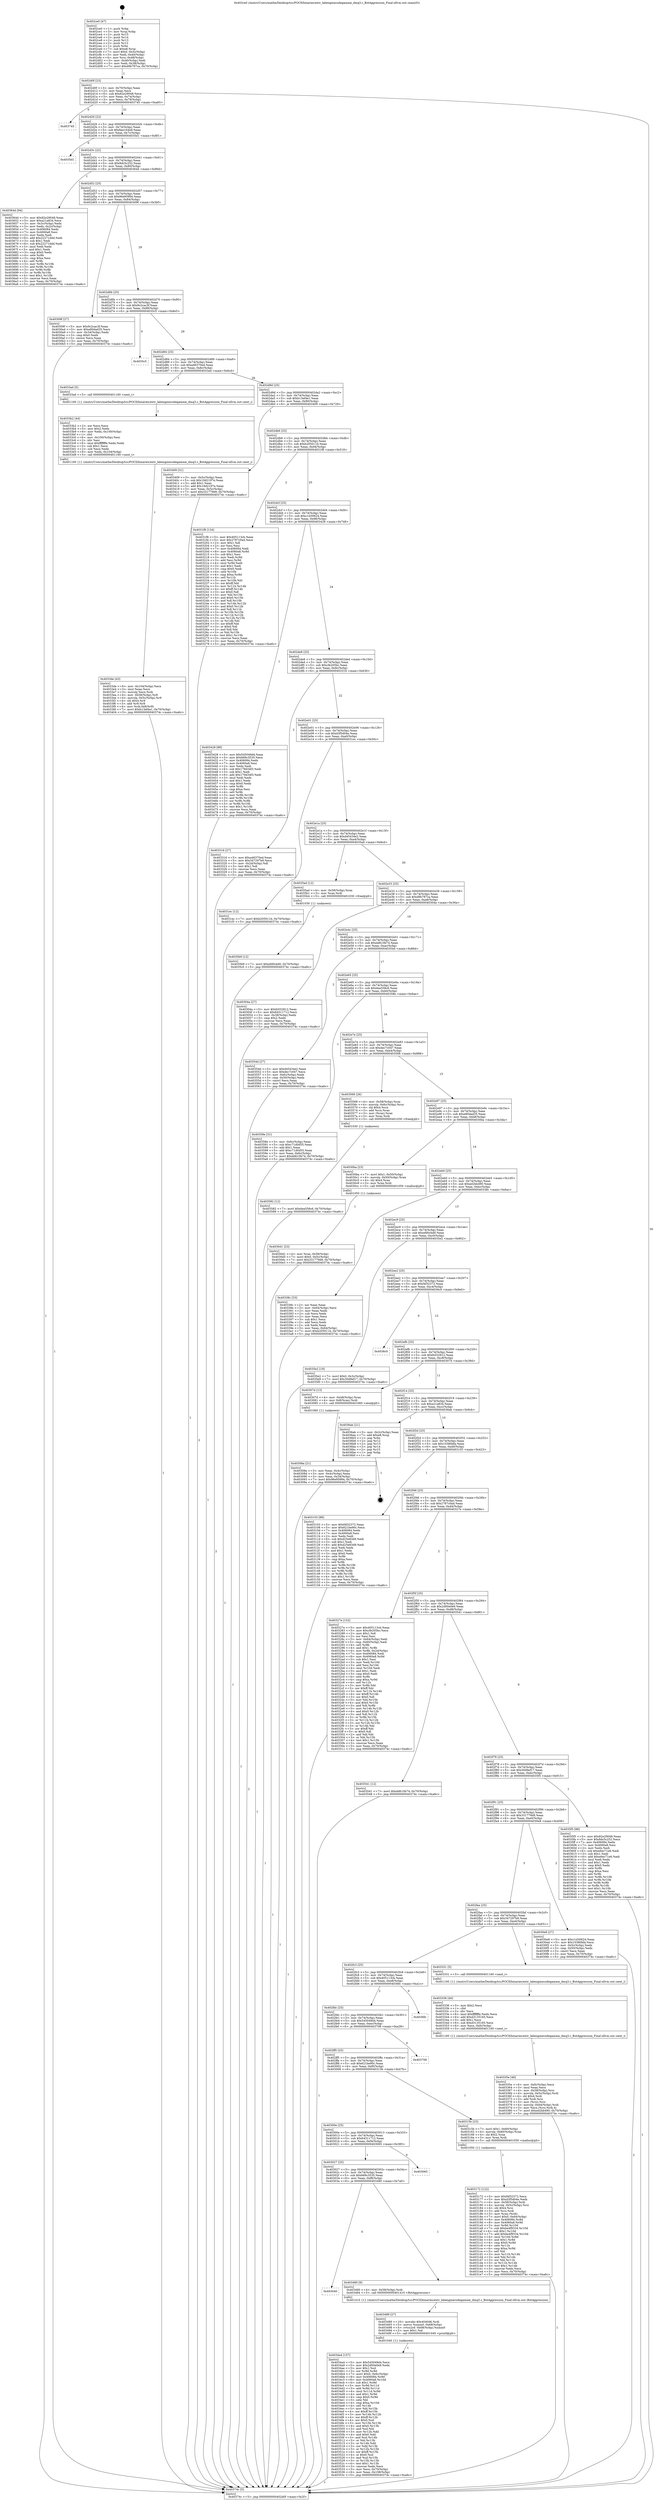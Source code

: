 digraph "0x402ce0" {
  label = "0x402ce0 (/mnt/c/Users/mathe/Desktop/tcc/POCII/binaries/extr_labenginecodegameai_dmq3.c_BotAggression_Final-ollvm.out::main(0))"
  labelloc = "t"
  node[shape=record]

  Entry [label="",width=0.3,height=0.3,shape=circle,fillcolor=black,style=filled]
  "0x402d0f" [label="{
     0x402d0f [23]\l
     | [instrs]\l
     &nbsp;&nbsp;0x402d0f \<+3\>: mov -0x70(%rbp),%eax\l
     &nbsp;&nbsp;0x402d12 \<+2\>: mov %eax,%ecx\l
     &nbsp;&nbsp;0x402d14 \<+6\>: sub $0x82e29048,%ecx\l
     &nbsp;&nbsp;0x402d1a \<+3\>: mov %eax,-0x74(%rbp)\l
     &nbsp;&nbsp;0x402d1d \<+3\>: mov %ecx,-0x78(%rbp)\l
     &nbsp;&nbsp;0x402d20 \<+6\>: je 0000000000403745 \<main+0xa65\>\l
  }"]
  "0x403745" [label="{
     0x403745\l
  }", style=dashed]
  "0x402d26" [label="{
     0x402d26 [22]\l
     | [instrs]\l
     &nbsp;&nbsp;0x402d26 \<+5\>: jmp 0000000000402d2b \<main+0x4b\>\l
     &nbsp;&nbsp;0x402d2b \<+3\>: mov -0x74(%rbp),%eax\l
     &nbsp;&nbsp;0x402d2e \<+5\>: sub $0x8ae164e9,%eax\l
     &nbsp;&nbsp;0x402d33 \<+3\>: mov %eax,-0x7c(%rbp)\l
     &nbsp;&nbsp;0x402d36 \<+6\>: je 00000000004035d1 \<main+0x8f1\>\l
  }"]
  Exit [label="",width=0.3,height=0.3,shape=circle,fillcolor=black,style=filled,peripheries=2]
  "0x4035d1" [label="{
     0x4035d1\l
  }", style=dashed]
  "0x402d3c" [label="{
     0x402d3c [22]\l
     | [instrs]\l
     &nbsp;&nbsp;0x402d3c \<+5\>: jmp 0000000000402d41 \<main+0x61\>\l
     &nbsp;&nbsp;0x402d41 \<+3\>: mov -0x74(%rbp),%eax\l
     &nbsp;&nbsp;0x402d44 \<+5\>: sub $0x8dc5c252,%eax\l
     &nbsp;&nbsp;0x402d49 \<+3\>: mov %eax,-0x80(%rbp)\l
     &nbsp;&nbsp;0x402d4c \<+6\>: je 000000000040364d \<main+0x96d\>\l
  }"]
  "0x4035b9" [label="{
     0x4035b9 [12]\l
     | [instrs]\l
     &nbsp;&nbsp;0x4035b9 \<+7\>: movl $0xefd0cbd0,-0x70(%rbp)\l
     &nbsp;&nbsp;0x4035c0 \<+5\>: jmp 000000000040374c \<main+0xa6c\>\l
  }"]
  "0x40364d" [label="{
     0x40364d [94]\l
     | [instrs]\l
     &nbsp;&nbsp;0x40364d \<+5\>: mov $0x82e29048,%eax\l
     &nbsp;&nbsp;0x403652 \<+5\>: mov $0xa21a834,%ecx\l
     &nbsp;&nbsp;0x403657 \<+3\>: mov -0x3c(%rbp),%edx\l
     &nbsp;&nbsp;0x40365a \<+3\>: mov %edx,-0x2c(%rbp)\l
     &nbsp;&nbsp;0x40365d \<+7\>: mov 0x406084,%edx\l
     &nbsp;&nbsp;0x403664 \<+7\>: mov 0x4060a8,%esi\l
     &nbsp;&nbsp;0x40366b \<+2\>: mov %edx,%edi\l
     &nbsp;&nbsp;0x40366d \<+6\>: add $0x22271ddd,%edi\l
     &nbsp;&nbsp;0x403673 \<+3\>: sub $0x1,%edi\l
     &nbsp;&nbsp;0x403676 \<+6\>: sub $0x22271ddd,%edi\l
     &nbsp;&nbsp;0x40367c \<+3\>: imul %edi,%edx\l
     &nbsp;&nbsp;0x40367f \<+3\>: and $0x1,%edx\l
     &nbsp;&nbsp;0x403682 \<+3\>: cmp $0x0,%edx\l
     &nbsp;&nbsp;0x403685 \<+4\>: sete %r8b\l
     &nbsp;&nbsp;0x403689 \<+3\>: cmp $0xa,%esi\l
     &nbsp;&nbsp;0x40368c \<+4\>: setl %r9b\l
     &nbsp;&nbsp;0x403690 \<+3\>: mov %r8b,%r10b\l
     &nbsp;&nbsp;0x403693 \<+3\>: and %r9b,%r10b\l
     &nbsp;&nbsp;0x403696 \<+3\>: xor %r9b,%r8b\l
     &nbsp;&nbsp;0x403699 \<+3\>: or %r8b,%r10b\l
     &nbsp;&nbsp;0x40369c \<+4\>: test $0x1,%r10b\l
     &nbsp;&nbsp;0x4036a0 \<+3\>: cmovne %ecx,%eax\l
     &nbsp;&nbsp;0x4036a3 \<+3\>: mov %eax,-0x70(%rbp)\l
     &nbsp;&nbsp;0x4036a6 \<+5\>: jmp 000000000040374c \<main+0xa6c\>\l
  }"]
  "0x402d52" [label="{
     0x402d52 [25]\l
     | [instrs]\l
     &nbsp;&nbsp;0x402d52 \<+5\>: jmp 0000000000402d57 \<main+0x77\>\l
     &nbsp;&nbsp;0x402d57 \<+3\>: mov -0x74(%rbp),%eax\l
     &nbsp;&nbsp;0x402d5a \<+5\>: sub $0x96e95994,%eax\l
     &nbsp;&nbsp;0x402d5f \<+6\>: mov %eax,-0x84(%rbp)\l
     &nbsp;&nbsp;0x402d65 \<+6\>: je 000000000040309f \<main+0x3bf\>\l
  }"]
  "0x403582" [label="{
     0x403582 [12]\l
     | [instrs]\l
     &nbsp;&nbsp;0x403582 \<+7\>: movl $0xdea558c6,-0x70(%rbp)\l
     &nbsp;&nbsp;0x403589 \<+5\>: jmp 000000000040374c \<main+0xa6c\>\l
  }"]
  "0x40309f" [label="{
     0x40309f [27]\l
     | [instrs]\l
     &nbsp;&nbsp;0x40309f \<+5\>: mov $0x9c2cac3f,%eax\l
     &nbsp;&nbsp;0x4030a4 \<+5\>: mov $0xe80dad35,%ecx\l
     &nbsp;&nbsp;0x4030a9 \<+3\>: mov -0x34(%rbp),%edx\l
     &nbsp;&nbsp;0x4030ac \<+3\>: cmp $0x0,%edx\l
     &nbsp;&nbsp;0x4030af \<+3\>: cmove %ecx,%eax\l
     &nbsp;&nbsp;0x4030b2 \<+3\>: mov %eax,-0x70(%rbp)\l
     &nbsp;&nbsp;0x4030b5 \<+5\>: jmp 000000000040374c \<main+0xa6c\>\l
  }"]
  "0x402d6b" [label="{
     0x402d6b [25]\l
     | [instrs]\l
     &nbsp;&nbsp;0x402d6b \<+5\>: jmp 0000000000402d70 \<main+0x90\>\l
     &nbsp;&nbsp;0x402d70 \<+3\>: mov -0x74(%rbp),%eax\l
     &nbsp;&nbsp;0x402d73 \<+5\>: sub $0x9c2cac3f,%eax\l
     &nbsp;&nbsp;0x402d78 \<+6\>: mov %eax,-0x88(%rbp)\l
     &nbsp;&nbsp;0x402d7e \<+6\>: je 00000000004035c5 \<main+0x8e5\>\l
  }"]
  "0x4034a4" [label="{
     0x4034a4 [157]\l
     | [instrs]\l
     &nbsp;&nbsp;0x4034a4 \<+5\>: mov $0x545049d4,%ecx\l
     &nbsp;&nbsp;0x4034a9 \<+5\>: mov $0x2d00e0e9,%edx\l
     &nbsp;&nbsp;0x4034ae \<+3\>: mov $0x1,%sil\l
     &nbsp;&nbsp;0x4034b1 \<+3\>: xor %r8d,%r8d\l
     &nbsp;&nbsp;0x4034b4 \<+7\>: movl $0x0,-0x6c(%rbp)\l
     &nbsp;&nbsp;0x4034bb \<+8\>: mov 0x406084,%r9d\l
     &nbsp;&nbsp;0x4034c3 \<+8\>: mov 0x4060a8,%r10d\l
     &nbsp;&nbsp;0x4034cb \<+4\>: sub $0x1,%r8d\l
     &nbsp;&nbsp;0x4034cf \<+3\>: mov %r9d,%r11d\l
     &nbsp;&nbsp;0x4034d2 \<+3\>: add %r8d,%r11d\l
     &nbsp;&nbsp;0x4034d5 \<+4\>: imul %r11d,%r9d\l
     &nbsp;&nbsp;0x4034d9 \<+4\>: and $0x1,%r9d\l
     &nbsp;&nbsp;0x4034dd \<+4\>: cmp $0x0,%r9d\l
     &nbsp;&nbsp;0x4034e1 \<+3\>: sete %bl\l
     &nbsp;&nbsp;0x4034e4 \<+4\>: cmp $0xa,%r10d\l
     &nbsp;&nbsp;0x4034e8 \<+4\>: setl %r14b\l
     &nbsp;&nbsp;0x4034ec \<+3\>: mov %bl,%r15b\l
     &nbsp;&nbsp;0x4034ef \<+4\>: xor $0xff,%r15b\l
     &nbsp;&nbsp;0x4034f3 \<+3\>: mov %r14b,%r12b\l
     &nbsp;&nbsp;0x4034f6 \<+4\>: xor $0xff,%r12b\l
     &nbsp;&nbsp;0x4034fa \<+4\>: xor $0x0,%sil\l
     &nbsp;&nbsp;0x4034fe \<+3\>: mov %r15b,%r13b\l
     &nbsp;&nbsp;0x403501 \<+4\>: and $0x0,%r13b\l
     &nbsp;&nbsp;0x403505 \<+3\>: and %sil,%bl\l
     &nbsp;&nbsp;0x403508 \<+3\>: mov %r12b,%dil\l
     &nbsp;&nbsp;0x40350b \<+4\>: and $0x0,%dil\l
     &nbsp;&nbsp;0x40350f \<+3\>: and %sil,%r14b\l
     &nbsp;&nbsp;0x403512 \<+3\>: or %bl,%r13b\l
     &nbsp;&nbsp;0x403515 \<+3\>: or %r14b,%dil\l
     &nbsp;&nbsp;0x403518 \<+3\>: xor %dil,%r13b\l
     &nbsp;&nbsp;0x40351b \<+3\>: or %r12b,%r15b\l
     &nbsp;&nbsp;0x40351e \<+4\>: xor $0xff,%r15b\l
     &nbsp;&nbsp;0x403522 \<+4\>: or $0x0,%sil\l
     &nbsp;&nbsp;0x403526 \<+3\>: and %sil,%r15b\l
     &nbsp;&nbsp;0x403529 \<+3\>: or %r15b,%r13b\l
     &nbsp;&nbsp;0x40352c \<+4\>: test $0x1,%r13b\l
     &nbsp;&nbsp;0x403530 \<+3\>: cmovne %edx,%ecx\l
     &nbsp;&nbsp;0x403533 \<+3\>: mov %ecx,-0x70(%rbp)\l
     &nbsp;&nbsp;0x403536 \<+6\>: mov %eax,-0x108(%rbp)\l
     &nbsp;&nbsp;0x40353c \<+5\>: jmp 000000000040374c \<main+0xa6c\>\l
  }"]
  "0x4035c5" [label="{
     0x4035c5\l
  }", style=dashed]
  "0x402d84" [label="{
     0x402d84 [25]\l
     | [instrs]\l
     &nbsp;&nbsp;0x402d84 \<+5\>: jmp 0000000000402d89 \<main+0xa9\>\l
     &nbsp;&nbsp;0x402d89 \<+3\>: mov -0x74(%rbp),%eax\l
     &nbsp;&nbsp;0x402d8c \<+5\>: sub $0xa46370ed,%eax\l
     &nbsp;&nbsp;0x402d91 \<+6\>: mov %eax,-0x8c(%rbp)\l
     &nbsp;&nbsp;0x402d97 \<+6\>: je 00000000004033ad \<main+0x6cd\>\l
  }"]
  "0x403489" [label="{
     0x403489 [27]\l
     | [instrs]\l
     &nbsp;&nbsp;0x403489 \<+10\>: movabs $0x4040d6,%rdi\l
     &nbsp;&nbsp;0x403493 \<+5\>: movss %xmm0,-0x68(%rbp)\l
     &nbsp;&nbsp;0x403498 \<+5\>: cvtss2sd -0x68(%rbp),%xmm0\l
     &nbsp;&nbsp;0x40349d \<+2\>: mov $0x1,%al\l
     &nbsp;&nbsp;0x40349f \<+5\>: call 0000000000401040 \<printf@plt\>\l
     | [calls]\l
     &nbsp;&nbsp;0x401040 \{1\} (unknown)\l
  }"]
  "0x4033ad" [label="{
     0x4033ad [5]\l
     | [instrs]\l
     &nbsp;&nbsp;0x4033ad \<+5\>: call 0000000000401160 \<next_i\>\l
     | [calls]\l
     &nbsp;&nbsp;0x401160 \{1\} (/mnt/c/Users/mathe/Desktop/tcc/POCII/binaries/extr_labenginecodegameai_dmq3.c_BotAggression_Final-ollvm.out::next_i)\l
  }"]
  "0x402d9d" [label="{
     0x402d9d [25]\l
     | [instrs]\l
     &nbsp;&nbsp;0x402d9d \<+5\>: jmp 0000000000402da2 \<main+0xc2\>\l
     &nbsp;&nbsp;0x402da2 \<+3\>: mov -0x74(%rbp),%eax\l
     &nbsp;&nbsp;0x402da5 \<+5\>: sub $0xb13ef4e1,%eax\l
     &nbsp;&nbsp;0x402daa \<+6\>: mov %eax,-0x90(%rbp)\l
     &nbsp;&nbsp;0x402db0 \<+6\>: je 0000000000403409 \<main+0x729\>\l
  }"]
  "0x403040" [label="{
     0x403040\l
  }", style=dashed]
  "0x403409" [label="{
     0x403409 [31]\l
     | [instrs]\l
     &nbsp;&nbsp;0x403409 \<+3\>: mov -0x5c(%rbp),%eax\l
     &nbsp;&nbsp;0x40340c \<+5\>: sub $0x19d2197e,%eax\l
     &nbsp;&nbsp;0x403411 \<+3\>: add $0x1,%eax\l
     &nbsp;&nbsp;0x403414 \<+5\>: add $0x19d2197e,%eax\l
     &nbsp;&nbsp;0x403419 \<+3\>: mov %eax,-0x5c(%rbp)\l
     &nbsp;&nbsp;0x40341c \<+7\>: movl $0x331779d9,-0x70(%rbp)\l
     &nbsp;&nbsp;0x403423 \<+5\>: jmp 000000000040374c \<main+0xa6c\>\l
  }"]
  "0x402db6" [label="{
     0x402db6 [25]\l
     | [instrs]\l
     &nbsp;&nbsp;0x402db6 \<+5\>: jmp 0000000000402dbb \<main+0xdb\>\l
     &nbsp;&nbsp;0x402dbb \<+3\>: mov -0x74(%rbp),%eax\l
     &nbsp;&nbsp;0x402dbe \<+5\>: sub $0xb205011b,%eax\l
     &nbsp;&nbsp;0x402dc3 \<+6\>: mov %eax,-0x94(%rbp)\l
     &nbsp;&nbsp;0x402dc9 \<+6\>: je 00000000004031f8 \<main+0x518\>\l
  }"]
  "0x403480" [label="{
     0x403480 [9]\l
     | [instrs]\l
     &nbsp;&nbsp;0x403480 \<+4\>: mov -0x58(%rbp),%rdi\l
     &nbsp;&nbsp;0x403484 \<+5\>: call 0000000000401410 \<BotAggression\>\l
     | [calls]\l
     &nbsp;&nbsp;0x401410 \{1\} (/mnt/c/Users/mathe/Desktop/tcc/POCII/binaries/extr_labenginecodegameai_dmq3.c_BotAggression_Final-ollvm.out::BotAggression)\l
  }"]
  "0x4031f8" [label="{
     0x4031f8 [134]\l
     | [instrs]\l
     &nbsp;&nbsp;0x4031f8 \<+5\>: mov $0x405113cb,%eax\l
     &nbsp;&nbsp;0x4031fd \<+5\>: mov $0x2787c0a4,%ecx\l
     &nbsp;&nbsp;0x403202 \<+2\>: mov $0x1,%dl\l
     &nbsp;&nbsp;0x403204 \<+2\>: xor %esi,%esi\l
     &nbsp;&nbsp;0x403206 \<+7\>: mov 0x406084,%edi\l
     &nbsp;&nbsp;0x40320d \<+8\>: mov 0x4060a8,%r8d\l
     &nbsp;&nbsp;0x403215 \<+3\>: sub $0x1,%esi\l
     &nbsp;&nbsp;0x403218 \<+3\>: mov %edi,%r9d\l
     &nbsp;&nbsp;0x40321b \<+3\>: add %esi,%r9d\l
     &nbsp;&nbsp;0x40321e \<+4\>: imul %r9d,%edi\l
     &nbsp;&nbsp;0x403222 \<+3\>: and $0x1,%edi\l
     &nbsp;&nbsp;0x403225 \<+3\>: cmp $0x0,%edi\l
     &nbsp;&nbsp;0x403228 \<+4\>: sete %r10b\l
     &nbsp;&nbsp;0x40322c \<+4\>: cmp $0xa,%r8d\l
     &nbsp;&nbsp;0x403230 \<+4\>: setl %r11b\l
     &nbsp;&nbsp;0x403234 \<+3\>: mov %r10b,%bl\l
     &nbsp;&nbsp;0x403237 \<+3\>: xor $0xff,%bl\l
     &nbsp;&nbsp;0x40323a \<+3\>: mov %r11b,%r14b\l
     &nbsp;&nbsp;0x40323d \<+4\>: xor $0xff,%r14b\l
     &nbsp;&nbsp;0x403241 \<+3\>: xor $0x0,%dl\l
     &nbsp;&nbsp;0x403244 \<+3\>: mov %bl,%r15b\l
     &nbsp;&nbsp;0x403247 \<+4\>: and $0x0,%r15b\l
     &nbsp;&nbsp;0x40324b \<+3\>: and %dl,%r10b\l
     &nbsp;&nbsp;0x40324e \<+3\>: mov %r14b,%r12b\l
     &nbsp;&nbsp;0x403251 \<+4\>: and $0x0,%r12b\l
     &nbsp;&nbsp;0x403255 \<+3\>: and %dl,%r11b\l
     &nbsp;&nbsp;0x403258 \<+3\>: or %r10b,%r15b\l
     &nbsp;&nbsp;0x40325b \<+3\>: or %r11b,%r12b\l
     &nbsp;&nbsp;0x40325e \<+3\>: xor %r12b,%r15b\l
     &nbsp;&nbsp;0x403261 \<+3\>: or %r14b,%bl\l
     &nbsp;&nbsp;0x403264 \<+3\>: xor $0xff,%bl\l
     &nbsp;&nbsp;0x403267 \<+3\>: or $0x0,%dl\l
     &nbsp;&nbsp;0x40326a \<+2\>: and %dl,%bl\l
     &nbsp;&nbsp;0x40326c \<+3\>: or %bl,%r15b\l
     &nbsp;&nbsp;0x40326f \<+4\>: test $0x1,%r15b\l
     &nbsp;&nbsp;0x403273 \<+3\>: cmovne %ecx,%eax\l
     &nbsp;&nbsp;0x403276 \<+3\>: mov %eax,-0x70(%rbp)\l
     &nbsp;&nbsp;0x403279 \<+5\>: jmp 000000000040374c \<main+0xa6c\>\l
  }"]
  "0x402dcf" [label="{
     0x402dcf [25]\l
     | [instrs]\l
     &nbsp;&nbsp;0x402dcf \<+5\>: jmp 0000000000402dd4 \<main+0xf4\>\l
     &nbsp;&nbsp;0x402dd4 \<+3\>: mov -0x74(%rbp),%eax\l
     &nbsp;&nbsp;0x402dd7 \<+5\>: sub $0xc1d30624,%eax\l
     &nbsp;&nbsp;0x402ddc \<+6\>: mov %eax,-0x98(%rbp)\l
     &nbsp;&nbsp;0x402de2 \<+6\>: je 0000000000403428 \<main+0x748\>\l
  }"]
  "0x403027" [label="{
     0x403027 [25]\l
     | [instrs]\l
     &nbsp;&nbsp;0x403027 \<+5\>: jmp 000000000040302c \<main+0x34c\>\l
     &nbsp;&nbsp;0x40302c \<+3\>: mov -0x74(%rbp),%eax\l
     &nbsp;&nbsp;0x40302f \<+5\>: sub $0x669c3535,%eax\l
     &nbsp;&nbsp;0x403034 \<+6\>: mov %eax,-0xf8(%rbp)\l
     &nbsp;&nbsp;0x40303a \<+6\>: je 0000000000403480 \<main+0x7a0\>\l
  }"]
  "0x403428" [label="{
     0x403428 [88]\l
     | [instrs]\l
     &nbsp;&nbsp;0x403428 \<+5\>: mov $0x545049d4,%eax\l
     &nbsp;&nbsp;0x40342d \<+5\>: mov $0x669c3535,%ecx\l
     &nbsp;&nbsp;0x403432 \<+7\>: mov 0x406084,%edx\l
     &nbsp;&nbsp;0x403439 \<+7\>: mov 0x4060a8,%esi\l
     &nbsp;&nbsp;0x403440 \<+2\>: mov %edx,%edi\l
     &nbsp;&nbsp;0x403442 \<+6\>: sub $0x179d34f3,%edi\l
     &nbsp;&nbsp;0x403448 \<+3\>: sub $0x1,%edi\l
     &nbsp;&nbsp;0x40344b \<+6\>: add $0x179d34f3,%edi\l
     &nbsp;&nbsp;0x403451 \<+3\>: imul %edi,%edx\l
     &nbsp;&nbsp;0x403454 \<+3\>: and $0x1,%edx\l
     &nbsp;&nbsp;0x403457 \<+3\>: cmp $0x0,%edx\l
     &nbsp;&nbsp;0x40345a \<+4\>: sete %r8b\l
     &nbsp;&nbsp;0x40345e \<+3\>: cmp $0xa,%esi\l
     &nbsp;&nbsp;0x403461 \<+4\>: setl %r9b\l
     &nbsp;&nbsp;0x403465 \<+3\>: mov %r8b,%r10b\l
     &nbsp;&nbsp;0x403468 \<+3\>: and %r9b,%r10b\l
     &nbsp;&nbsp;0x40346b \<+3\>: xor %r9b,%r8b\l
     &nbsp;&nbsp;0x40346e \<+3\>: or %r8b,%r10b\l
     &nbsp;&nbsp;0x403471 \<+4\>: test $0x1,%r10b\l
     &nbsp;&nbsp;0x403475 \<+3\>: cmovne %ecx,%eax\l
     &nbsp;&nbsp;0x403478 \<+3\>: mov %eax,-0x70(%rbp)\l
     &nbsp;&nbsp;0x40347b \<+5\>: jmp 000000000040374c \<main+0xa6c\>\l
  }"]
  "0x402de8" [label="{
     0x402de8 [25]\l
     | [instrs]\l
     &nbsp;&nbsp;0x402de8 \<+5\>: jmp 0000000000402ded \<main+0x10d\>\l
     &nbsp;&nbsp;0x402ded \<+3\>: mov -0x74(%rbp),%eax\l
     &nbsp;&nbsp;0x402df0 \<+5\>: sub $0xcfe205bc,%eax\l
     &nbsp;&nbsp;0x402df5 \<+6\>: mov %eax,-0x9c(%rbp)\l
     &nbsp;&nbsp;0x402dfb \<+6\>: je 0000000000403316 \<main+0x636\>\l
  }"]
  "0x403065" [label="{
     0x403065\l
  }", style=dashed]
  "0x403316" [label="{
     0x403316 [27]\l
     | [instrs]\l
     &nbsp;&nbsp;0x403316 \<+5\>: mov $0xa46370ed,%eax\l
     &nbsp;&nbsp;0x40331b \<+5\>: mov $0x347297b9,%ecx\l
     &nbsp;&nbsp;0x403320 \<+3\>: mov -0x2d(%rbp),%dl\l
     &nbsp;&nbsp;0x403323 \<+3\>: test $0x1,%dl\l
     &nbsp;&nbsp;0x403326 \<+3\>: cmovne %ecx,%eax\l
     &nbsp;&nbsp;0x403329 \<+3\>: mov %eax,-0x70(%rbp)\l
     &nbsp;&nbsp;0x40332c \<+5\>: jmp 000000000040374c \<main+0xa6c\>\l
  }"]
  "0x402e01" [label="{
     0x402e01 [25]\l
     | [instrs]\l
     &nbsp;&nbsp;0x402e01 \<+5\>: jmp 0000000000402e06 \<main+0x126\>\l
     &nbsp;&nbsp;0x402e06 \<+3\>: mov -0x74(%rbp),%eax\l
     &nbsp;&nbsp;0x402e09 \<+5\>: sub $0xd3f5d04e,%eax\l
     &nbsp;&nbsp;0x402e0e \<+6\>: mov %eax,-0xa0(%rbp)\l
     &nbsp;&nbsp;0x402e14 \<+6\>: je 00000000004031ec \<main+0x50c\>\l
  }"]
  "0x4033de" [label="{
     0x4033de [43]\l
     | [instrs]\l
     &nbsp;&nbsp;0x4033de \<+6\>: mov -0x104(%rbp),%ecx\l
     &nbsp;&nbsp;0x4033e4 \<+3\>: imul %eax,%ecx\l
     &nbsp;&nbsp;0x4033e7 \<+3\>: movslq %ecx,%rdi\l
     &nbsp;&nbsp;0x4033ea \<+4\>: mov -0x58(%rbp),%r8\l
     &nbsp;&nbsp;0x4033ee \<+4\>: movslq -0x5c(%rbp),%r9\l
     &nbsp;&nbsp;0x4033f2 \<+4\>: shl $0x4,%r9\l
     &nbsp;&nbsp;0x4033f6 \<+3\>: add %r9,%r8\l
     &nbsp;&nbsp;0x4033f9 \<+4\>: mov %rdi,0x8(%r8)\l
     &nbsp;&nbsp;0x4033fd \<+7\>: movl $0xb13ef4e1,-0x70(%rbp)\l
     &nbsp;&nbsp;0x403404 \<+5\>: jmp 000000000040374c \<main+0xa6c\>\l
  }"]
  "0x4031ec" [label="{
     0x4031ec [12]\l
     | [instrs]\l
     &nbsp;&nbsp;0x4031ec \<+7\>: movl $0xb205011b,-0x70(%rbp)\l
     &nbsp;&nbsp;0x4031f3 \<+5\>: jmp 000000000040374c \<main+0xa6c\>\l
  }"]
  "0x402e1a" [label="{
     0x402e1a [25]\l
     | [instrs]\l
     &nbsp;&nbsp;0x402e1a \<+5\>: jmp 0000000000402e1f \<main+0x13f\>\l
     &nbsp;&nbsp;0x402e1f \<+3\>: mov -0x74(%rbp),%eax\l
     &nbsp;&nbsp;0x402e22 \<+5\>: sub $0xd45434e2,%eax\l
     &nbsp;&nbsp;0x402e27 \<+6\>: mov %eax,-0xa4(%rbp)\l
     &nbsp;&nbsp;0x402e2d \<+6\>: je 00000000004035ad \<main+0x8cd\>\l
  }"]
  "0x4033b2" [label="{
     0x4033b2 [44]\l
     | [instrs]\l
     &nbsp;&nbsp;0x4033b2 \<+2\>: xor %ecx,%ecx\l
     &nbsp;&nbsp;0x4033b4 \<+5\>: mov $0x2,%edx\l
     &nbsp;&nbsp;0x4033b9 \<+6\>: mov %edx,-0x100(%rbp)\l
     &nbsp;&nbsp;0x4033bf \<+1\>: cltd\l
     &nbsp;&nbsp;0x4033c0 \<+6\>: mov -0x100(%rbp),%esi\l
     &nbsp;&nbsp;0x4033c6 \<+2\>: idiv %esi\l
     &nbsp;&nbsp;0x4033c8 \<+6\>: imul $0xfffffffe,%edx,%edx\l
     &nbsp;&nbsp;0x4033ce \<+3\>: sub $0x1,%ecx\l
     &nbsp;&nbsp;0x4033d1 \<+2\>: sub %ecx,%edx\l
     &nbsp;&nbsp;0x4033d3 \<+6\>: mov %edx,-0x104(%rbp)\l
     &nbsp;&nbsp;0x4033d9 \<+5\>: call 0000000000401160 \<next_i\>\l
     | [calls]\l
     &nbsp;&nbsp;0x401160 \{1\} (/mnt/c/Users/mathe/Desktop/tcc/POCII/binaries/extr_labenginecodegameai_dmq3.c_BotAggression_Final-ollvm.out::next_i)\l
  }"]
  "0x4035ad" [label="{
     0x4035ad [12]\l
     | [instrs]\l
     &nbsp;&nbsp;0x4035ad \<+4\>: mov -0x58(%rbp),%rax\l
     &nbsp;&nbsp;0x4035b1 \<+3\>: mov %rax,%rdi\l
     &nbsp;&nbsp;0x4035b4 \<+5\>: call 0000000000401030 \<free@plt\>\l
     | [calls]\l
     &nbsp;&nbsp;0x401030 \{1\} (unknown)\l
  }"]
  "0x402e33" [label="{
     0x402e33 [25]\l
     | [instrs]\l
     &nbsp;&nbsp;0x402e33 \<+5\>: jmp 0000000000402e38 \<main+0x158\>\l
     &nbsp;&nbsp;0x402e38 \<+3\>: mov -0x74(%rbp),%eax\l
     &nbsp;&nbsp;0x402e3b \<+5\>: sub $0xd9b787ca,%eax\l
     &nbsp;&nbsp;0x402e40 \<+6\>: mov %eax,-0xa8(%rbp)\l
     &nbsp;&nbsp;0x402e46 \<+6\>: je 000000000040304a \<main+0x36a\>\l
  }"]
  "0x40335e" [label="{
     0x40335e [46]\l
     | [instrs]\l
     &nbsp;&nbsp;0x40335e \<+6\>: mov -0xfc(%rbp),%ecx\l
     &nbsp;&nbsp;0x403364 \<+3\>: imul %eax,%ecx\l
     &nbsp;&nbsp;0x403367 \<+4\>: mov -0x58(%rbp),%rsi\l
     &nbsp;&nbsp;0x40336b \<+4\>: movslq -0x5c(%rbp),%rdi\l
     &nbsp;&nbsp;0x40336f \<+4\>: shl $0x4,%rdi\l
     &nbsp;&nbsp;0x403373 \<+3\>: add %rdi,%rsi\l
     &nbsp;&nbsp;0x403376 \<+3\>: mov (%rsi),%rsi\l
     &nbsp;&nbsp;0x403379 \<+4\>: movslq -0x64(%rbp),%rdi\l
     &nbsp;&nbsp;0x40337d \<+3\>: mov %ecx,(%rsi,%rdi,4)\l
     &nbsp;&nbsp;0x403380 \<+7\>: movl $0xed2bb490,-0x70(%rbp)\l
     &nbsp;&nbsp;0x403387 \<+5\>: jmp 000000000040374c \<main+0xa6c\>\l
  }"]
  "0x40304a" [label="{
     0x40304a [27]\l
     | [instrs]\l
     &nbsp;&nbsp;0x40304a \<+5\>: mov $0xfc032812,%eax\l
     &nbsp;&nbsp;0x40304f \<+5\>: mov $0x64311712,%ecx\l
     &nbsp;&nbsp;0x403054 \<+3\>: mov -0x38(%rbp),%edx\l
     &nbsp;&nbsp;0x403057 \<+3\>: cmp $0x2,%edx\l
     &nbsp;&nbsp;0x40305a \<+3\>: cmovne %ecx,%eax\l
     &nbsp;&nbsp;0x40305d \<+3\>: mov %eax,-0x70(%rbp)\l
     &nbsp;&nbsp;0x403060 \<+5\>: jmp 000000000040374c \<main+0xa6c\>\l
  }"]
  "0x402e4c" [label="{
     0x402e4c [25]\l
     | [instrs]\l
     &nbsp;&nbsp;0x402e4c \<+5\>: jmp 0000000000402e51 \<main+0x171\>\l
     &nbsp;&nbsp;0x402e51 \<+3\>: mov -0x74(%rbp),%eax\l
     &nbsp;&nbsp;0x402e54 \<+5\>: sub $0xdd610b74,%eax\l
     &nbsp;&nbsp;0x402e59 \<+6\>: mov %eax,-0xac(%rbp)\l
     &nbsp;&nbsp;0x402e5f \<+6\>: je 000000000040354d \<main+0x86d\>\l
  }"]
  "0x40374c" [label="{
     0x40374c [5]\l
     | [instrs]\l
     &nbsp;&nbsp;0x40374c \<+5\>: jmp 0000000000402d0f \<main+0x2f\>\l
  }"]
  "0x402ce0" [label="{
     0x402ce0 [47]\l
     | [instrs]\l
     &nbsp;&nbsp;0x402ce0 \<+1\>: push %rbp\l
     &nbsp;&nbsp;0x402ce1 \<+3\>: mov %rsp,%rbp\l
     &nbsp;&nbsp;0x402ce4 \<+2\>: push %r15\l
     &nbsp;&nbsp;0x402ce6 \<+2\>: push %r14\l
     &nbsp;&nbsp;0x402ce8 \<+2\>: push %r13\l
     &nbsp;&nbsp;0x402cea \<+2\>: push %r12\l
     &nbsp;&nbsp;0x402cec \<+1\>: push %rbx\l
     &nbsp;&nbsp;0x402ced \<+7\>: sub $0xe8,%rsp\l
     &nbsp;&nbsp;0x402cf4 \<+7\>: movl $0x0,-0x3c(%rbp)\l
     &nbsp;&nbsp;0x402cfb \<+3\>: mov %edi,-0x40(%rbp)\l
     &nbsp;&nbsp;0x402cfe \<+4\>: mov %rsi,-0x48(%rbp)\l
     &nbsp;&nbsp;0x402d02 \<+3\>: mov -0x40(%rbp),%edi\l
     &nbsp;&nbsp;0x402d05 \<+3\>: mov %edi,-0x38(%rbp)\l
     &nbsp;&nbsp;0x402d08 \<+7\>: movl $0xd9b787ca,-0x70(%rbp)\l
  }"]
  "0x403336" [label="{
     0x403336 [40]\l
     | [instrs]\l
     &nbsp;&nbsp;0x403336 \<+5\>: mov $0x2,%ecx\l
     &nbsp;&nbsp;0x40333b \<+1\>: cltd\l
     &nbsp;&nbsp;0x40333c \<+2\>: idiv %ecx\l
     &nbsp;&nbsp;0x40333e \<+6\>: imul $0xfffffffe,%edx,%ecx\l
     &nbsp;&nbsp;0x403344 \<+6\>: add $0xd3135165,%ecx\l
     &nbsp;&nbsp;0x40334a \<+3\>: add $0x1,%ecx\l
     &nbsp;&nbsp;0x40334d \<+6\>: sub $0xd3135165,%ecx\l
     &nbsp;&nbsp;0x403353 \<+6\>: mov %ecx,-0xfc(%rbp)\l
     &nbsp;&nbsp;0x403359 \<+5\>: call 0000000000401160 \<next_i\>\l
     | [calls]\l
     &nbsp;&nbsp;0x401160 \{1\} (/mnt/c/Users/mathe/Desktop/tcc/POCII/binaries/extr_labenginecodegameai_dmq3.c_BotAggression_Final-ollvm.out::next_i)\l
  }"]
  "0x40354d" [label="{
     0x40354d [27]\l
     | [instrs]\l
     &nbsp;&nbsp;0x40354d \<+5\>: mov $0xd45434e2,%eax\l
     &nbsp;&nbsp;0x403552 \<+5\>: mov $0xdec7c047,%ecx\l
     &nbsp;&nbsp;0x403557 \<+3\>: mov -0x6c(%rbp),%edx\l
     &nbsp;&nbsp;0x40355a \<+3\>: cmp -0x50(%rbp),%edx\l
     &nbsp;&nbsp;0x40355d \<+3\>: cmovl %ecx,%eax\l
     &nbsp;&nbsp;0x403560 \<+3\>: mov %eax,-0x70(%rbp)\l
     &nbsp;&nbsp;0x403563 \<+5\>: jmp 000000000040374c \<main+0xa6c\>\l
  }"]
  "0x402e65" [label="{
     0x402e65 [25]\l
     | [instrs]\l
     &nbsp;&nbsp;0x402e65 \<+5\>: jmp 0000000000402e6a \<main+0x18a\>\l
     &nbsp;&nbsp;0x402e6a \<+3\>: mov -0x74(%rbp),%eax\l
     &nbsp;&nbsp;0x402e6d \<+5\>: sub $0xdea558c6,%eax\l
     &nbsp;&nbsp;0x402e72 \<+6\>: mov %eax,-0xb0(%rbp)\l
     &nbsp;&nbsp;0x402e78 \<+6\>: je 000000000040358e \<main+0x8ae\>\l
  }"]
  "0x403172" [label="{
     0x403172 [122]\l
     | [instrs]\l
     &nbsp;&nbsp;0x403172 \<+5\>: mov $0xf4f32372,%ecx\l
     &nbsp;&nbsp;0x403177 \<+5\>: mov $0xd3f5d04e,%edx\l
     &nbsp;&nbsp;0x40317c \<+4\>: mov -0x58(%rbp),%rdi\l
     &nbsp;&nbsp;0x403180 \<+4\>: movslq -0x5c(%rbp),%rsi\l
     &nbsp;&nbsp;0x403184 \<+4\>: shl $0x4,%rsi\l
     &nbsp;&nbsp;0x403188 \<+3\>: add %rsi,%rdi\l
     &nbsp;&nbsp;0x40318b \<+3\>: mov %rax,(%rdi)\l
     &nbsp;&nbsp;0x40318e \<+7\>: movl $0x0,-0x64(%rbp)\l
     &nbsp;&nbsp;0x403195 \<+8\>: mov 0x406084,%r8d\l
     &nbsp;&nbsp;0x40319d \<+8\>: mov 0x4060a8,%r9d\l
     &nbsp;&nbsp;0x4031a5 \<+3\>: mov %r8d,%r10d\l
     &nbsp;&nbsp;0x4031a8 \<+7\>: sub $0xbe4f9334,%r10d\l
     &nbsp;&nbsp;0x4031af \<+4\>: sub $0x1,%r10d\l
     &nbsp;&nbsp;0x4031b3 \<+7\>: add $0xbe4f9334,%r10d\l
     &nbsp;&nbsp;0x4031ba \<+4\>: imul %r10d,%r8d\l
     &nbsp;&nbsp;0x4031be \<+4\>: and $0x1,%r8d\l
     &nbsp;&nbsp;0x4031c2 \<+4\>: cmp $0x0,%r8d\l
     &nbsp;&nbsp;0x4031c6 \<+4\>: sete %r11b\l
     &nbsp;&nbsp;0x4031ca \<+4\>: cmp $0xa,%r9d\l
     &nbsp;&nbsp;0x4031ce \<+3\>: setl %bl\l
     &nbsp;&nbsp;0x4031d1 \<+3\>: mov %r11b,%r14b\l
     &nbsp;&nbsp;0x4031d4 \<+3\>: and %bl,%r14b\l
     &nbsp;&nbsp;0x4031d7 \<+3\>: xor %bl,%r11b\l
     &nbsp;&nbsp;0x4031da \<+3\>: or %r11b,%r14b\l
     &nbsp;&nbsp;0x4031dd \<+4\>: test $0x1,%r14b\l
     &nbsp;&nbsp;0x4031e1 \<+3\>: cmovne %edx,%ecx\l
     &nbsp;&nbsp;0x4031e4 \<+3\>: mov %ecx,-0x70(%rbp)\l
     &nbsp;&nbsp;0x4031e7 \<+5\>: jmp 000000000040374c \<main+0xa6c\>\l
  }"]
  "0x40358e" [label="{
     0x40358e [31]\l
     | [instrs]\l
     &nbsp;&nbsp;0x40358e \<+3\>: mov -0x6c(%rbp),%eax\l
     &nbsp;&nbsp;0x403591 \<+5\>: sub $0xc71d0d55,%eax\l
     &nbsp;&nbsp;0x403596 \<+3\>: add $0x1,%eax\l
     &nbsp;&nbsp;0x403599 \<+5\>: add $0xc71d0d55,%eax\l
     &nbsp;&nbsp;0x40359e \<+3\>: mov %eax,-0x6c(%rbp)\l
     &nbsp;&nbsp;0x4035a1 \<+7\>: movl $0xdd610b74,-0x70(%rbp)\l
     &nbsp;&nbsp;0x4035a8 \<+5\>: jmp 000000000040374c \<main+0xa6c\>\l
  }"]
  "0x402e7e" [label="{
     0x402e7e [25]\l
     | [instrs]\l
     &nbsp;&nbsp;0x402e7e \<+5\>: jmp 0000000000402e83 \<main+0x1a3\>\l
     &nbsp;&nbsp;0x402e83 \<+3\>: mov -0x74(%rbp),%eax\l
     &nbsp;&nbsp;0x402e86 \<+5\>: sub $0xdec7c047,%eax\l
     &nbsp;&nbsp;0x402e8b \<+6\>: mov %eax,-0xb4(%rbp)\l
     &nbsp;&nbsp;0x402e91 \<+6\>: je 0000000000403568 \<main+0x888\>\l
  }"]
  "0x40300e" [label="{
     0x40300e [25]\l
     | [instrs]\l
     &nbsp;&nbsp;0x40300e \<+5\>: jmp 0000000000403013 \<main+0x333\>\l
     &nbsp;&nbsp;0x403013 \<+3\>: mov -0x74(%rbp),%eax\l
     &nbsp;&nbsp;0x403016 \<+5\>: sub $0x64311712,%eax\l
     &nbsp;&nbsp;0x40301b \<+6\>: mov %eax,-0xf4(%rbp)\l
     &nbsp;&nbsp;0x403021 \<+6\>: je 0000000000403065 \<main+0x385\>\l
  }"]
  "0x403568" [label="{
     0x403568 [26]\l
     | [instrs]\l
     &nbsp;&nbsp;0x403568 \<+4\>: mov -0x58(%rbp),%rax\l
     &nbsp;&nbsp;0x40356c \<+4\>: movslq -0x6c(%rbp),%rcx\l
     &nbsp;&nbsp;0x403570 \<+4\>: shl $0x4,%rcx\l
     &nbsp;&nbsp;0x403574 \<+3\>: add %rcx,%rax\l
     &nbsp;&nbsp;0x403577 \<+3\>: mov (%rax),%rax\l
     &nbsp;&nbsp;0x40357a \<+3\>: mov %rax,%rdi\l
     &nbsp;&nbsp;0x40357d \<+5\>: call 0000000000401030 \<free@plt\>\l
     | [calls]\l
     &nbsp;&nbsp;0x401030 \{1\} (unknown)\l
  }"]
  "0x402e97" [label="{
     0x402e97 [25]\l
     | [instrs]\l
     &nbsp;&nbsp;0x402e97 \<+5\>: jmp 0000000000402e9c \<main+0x1bc\>\l
     &nbsp;&nbsp;0x402e9c \<+3\>: mov -0x74(%rbp),%eax\l
     &nbsp;&nbsp;0x402e9f \<+5\>: sub $0xe80dad35,%eax\l
     &nbsp;&nbsp;0x402ea4 \<+6\>: mov %eax,-0xb8(%rbp)\l
     &nbsp;&nbsp;0x402eaa \<+6\>: je 00000000004030ba \<main+0x3da\>\l
  }"]
  "0x40315b" [label="{
     0x40315b [23]\l
     | [instrs]\l
     &nbsp;&nbsp;0x40315b \<+7\>: movl $0x1,-0x60(%rbp)\l
     &nbsp;&nbsp;0x403162 \<+4\>: movslq -0x60(%rbp),%rax\l
     &nbsp;&nbsp;0x403166 \<+4\>: shl $0x2,%rax\l
     &nbsp;&nbsp;0x40316a \<+3\>: mov %rax,%rdi\l
     &nbsp;&nbsp;0x40316d \<+5\>: call 0000000000401050 \<malloc@plt\>\l
     | [calls]\l
     &nbsp;&nbsp;0x401050 \{1\} (unknown)\l
  }"]
  "0x4030ba" [label="{
     0x4030ba [23]\l
     | [instrs]\l
     &nbsp;&nbsp;0x4030ba \<+7\>: movl $0x1,-0x50(%rbp)\l
     &nbsp;&nbsp;0x4030c1 \<+4\>: movslq -0x50(%rbp),%rax\l
     &nbsp;&nbsp;0x4030c5 \<+4\>: shl $0x4,%rax\l
     &nbsp;&nbsp;0x4030c9 \<+3\>: mov %rax,%rdi\l
     &nbsp;&nbsp;0x4030cc \<+5\>: call 0000000000401050 \<malloc@plt\>\l
     | [calls]\l
     &nbsp;&nbsp;0x401050 \{1\} (unknown)\l
  }"]
  "0x402eb0" [label="{
     0x402eb0 [25]\l
     | [instrs]\l
     &nbsp;&nbsp;0x402eb0 \<+5\>: jmp 0000000000402eb5 \<main+0x1d5\>\l
     &nbsp;&nbsp;0x402eb5 \<+3\>: mov -0x74(%rbp),%eax\l
     &nbsp;&nbsp;0x402eb8 \<+5\>: sub $0xed2bb490,%eax\l
     &nbsp;&nbsp;0x402ebd \<+6\>: mov %eax,-0xbc(%rbp)\l
     &nbsp;&nbsp;0x402ec3 \<+6\>: je 000000000040338c \<main+0x6ac\>\l
  }"]
  "0x402ff5" [label="{
     0x402ff5 [25]\l
     | [instrs]\l
     &nbsp;&nbsp;0x402ff5 \<+5\>: jmp 0000000000402ffa \<main+0x31a\>\l
     &nbsp;&nbsp;0x402ffa \<+3\>: mov -0x74(%rbp),%eax\l
     &nbsp;&nbsp;0x402ffd \<+5\>: sub $0x621be90c,%eax\l
     &nbsp;&nbsp;0x403002 \<+6\>: mov %eax,-0xf0(%rbp)\l
     &nbsp;&nbsp;0x403008 \<+6\>: je 000000000040315b \<main+0x47b\>\l
  }"]
  "0x40338c" [label="{
     0x40338c [33]\l
     | [instrs]\l
     &nbsp;&nbsp;0x40338c \<+2\>: xor %eax,%eax\l
     &nbsp;&nbsp;0x40338e \<+3\>: mov -0x64(%rbp),%ecx\l
     &nbsp;&nbsp;0x403391 \<+2\>: mov %eax,%edx\l
     &nbsp;&nbsp;0x403393 \<+2\>: sub %ecx,%edx\l
     &nbsp;&nbsp;0x403395 \<+2\>: mov %eax,%ecx\l
     &nbsp;&nbsp;0x403397 \<+3\>: sub $0x1,%ecx\l
     &nbsp;&nbsp;0x40339a \<+2\>: add %ecx,%edx\l
     &nbsp;&nbsp;0x40339c \<+2\>: sub %edx,%eax\l
     &nbsp;&nbsp;0x40339e \<+3\>: mov %eax,-0x64(%rbp)\l
     &nbsp;&nbsp;0x4033a1 \<+7\>: movl $0xb205011b,-0x70(%rbp)\l
     &nbsp;&nbsp;0x4033a8 \<+5\>: jmp 000000000040374c \<main+0xa6c\>\l
  }"]
  "0x402ec9" [label="{
     0x402ec9 [25]\l
     | [instrs]\l
     &nbsp;&nbsp;0x402ec9 \<+5\>: jmp 0000000000402ece \<main+0x1ee\>\l
     &nbsp;&nbsp;0x402ece \<+3\>: mov -0x74(%rbp),%eax\l
     &nbsp;&nbsp;0x402ed1 \<+5\>: sub $0xefd0cbd0,%eax\l
     &nbsp;&nbsp;0x402ed6 \<+6\>: mov %eax,-0xc0(%rbp)\l
     &nbsp;&nbsp;0x402edc \<+6\>: je 00000000004035e2 \<main+0x902\>\l
  }"]
  "0x403708" [label="{
     0x403708\l
  }", style=dashed]
  "0x4035e2" [label="{
     0x4035e2 [19]\l
     | [instrs]\l
     &nbsp;&nbsp;0x4035e2 \<+7\>: movl $0x0,-0x3c(%rbp)\l
     &nbsp;&nbsp;0x4035e9 \<+7\>: movl $0x30d9ef17,-0x70(%rbp)\l
     &nbsp;&nbsp;0x4035f0 \<+5\>: jmp 000000000040374c \<main+0xa6c\>\l
  }"]
  "0x402ee2" [label="{
     0x402ee2 [25]\l
     | [instrs]\l
     &nbsp;&nbsp;0x402ee2 \<+5\>: jmp 0000000000402ee7 \<main+0x207\>\l
     &nbsp;&nbsp;0x402ee7 \<+3\>: mov -0x74(%rbp),%eax\l
     &nbsp;&nbsp;0x402eea \<+5\>: sub $0xf4f32372,%eax\l
     &nbsp;&nbsp;0x402eef \<+6\>: mov %eax,-0xc4(%rbp)\l
     &nbsp;&nbsp;0x402ef5 \<+6\>: je 00000000004036c0 \<main+0x9e0\>\l
  }"]
  "0x402fdc" [label="{
     0x402fdc [25]\l
     | [instrs]\l
     &nbsp;&nbsp;0x402fdc \<+5\>: jmp 0000000000402fe1 \<main+0x301\>\l
     &nbsp;&nbsp;0x402fe1 \<+3\>: mov -0x74(%rbp),%eax\l
     &nbsp;&nbsp;0x402fe4 \<+5\>: sub $0x545049d4,%eax\l
     &nbsp;&nbsp;0x402fe9 \<+6\>: mov %eax,-0xec(%rbp)\l
     &nbsp;&nbsp;0x402fef \<+6\>: je 0000000000403708 \<main+0xa28\>\l
  }"]
  "0x4036c0" [label="{
     0x4036c0\l
  }", style=dashed]
  "0x402efb" [label="{
     0x402efb [25]\l
     | [instrs]\l
     &nbsp;&nbsp;0x402efb \<+5\>: jmp 0000000000402f00 \<main+0x220\>\l
     &nbsp;&nbsp;0x402f00 \<+3\>: mov -0x74(%rbp),%eax\l
     &nbsp;&nbsp;0x402f03 \<+5\>: sub $0xfc032812,%eax\l
     &nbsp;&nbsp;0x402f08 \<+6\>: mov %eax,-0xc8(%rbp)\l
     &nbsp;&nbsp;0x402f0e \<+6\>: je 000000000040307d \<main+0x39d\>\l
  }"]
  "0x4036fc" [label="{
     0x4036fc\l
  }", style=dashed]
  "0x40307d" [label="{
     0x40307d [13]\l
     | [instrs]\l
     &nbsp;&nbsp;0x40307d \<+4\>: mov -0x48(%rbp),%rax\l
     &nbsp;&nbsp;0x403081 \<+4\>: mov 0x8(%rax),%rdi\l
     &nbsp;&nbsp;0x403085 \<+5\>: call 0000000000401060 \<atoi@plt\>\l
     | [calls]\l
     &nbsp;&nbsp;0x401060 \{1\} (unknown)\l
  }"]
  "0x402f14" [label="{
     0x402f14 [25]\l
     | [instrs]\l
     &nbsp;&nbsp;0x402f14 \<+5\>: jmp 0000000000402f19 \<main+0x239\>\l
     &nbsp;&nbsp;0x402f19 \<+3\>: mov -0x74(%rbp),%eax\l
     &nbsp;&nbsp;0x402f1c \<+5\>: sub $0xa21a834,%eax\l
     &nbsp;&nbsp;0x402f21 \<+6\>: mov %eax,-0xcc(%rbp)\l
     &nbsp;&nbsp;0x402f27 \<+6\>: je 00000000004036ab \<main+0x9cb\>\l
  }"]
  "0x40308a" [label="{
     0x40308a [21]\l
     | [instrs]\l
     &nbsp;&nbsp;0x40308a \<+3\>: mov %eax,-0x4c(%rbp)\l
     &nbsp;&nbsp;0x40308d \<+3\>: mov -0x4c(%rbp),%eax\l
     &nbsp;&nbsp;0x403090 \<+3\>: mov %eax,-0x34(%rbp)\l
     &nbsp;&nbsp;0x403093 \<+7\>: movl $0x96e95994,-0x70(%rbp)\l
     &nbsp;&nbsp;0x40309a \<+5\>: jmp 000000000040374c \<main+0xa6c\>\l
  }"]
  "0x4030d1" [label="{
     0x4030d1 [23]\l
     | [instrs]\l
     &nbsp;&nbsp;0x4030d1 \<+4\>: mov %rax,-0x58(%rbp)\l
     &nbsp;&nbsp;0x4030d5 \<+7\>: movl $0x0,-0x5c(%rbp)\l
     &nbsp;&nbsp;0x4030dc \<+7\>: movl $0x331779d9,-0x70(%rbp)\l
     &nbsp;&nbsp;0x4030e3 \<+5\>: jmp 000000000040374c \<main+0xa6c\>\l
  }"]
  "0x402fc3" [label="{
     0x402fc3 [25]\l
     | [instrs]\l
     &nbsp;&nbsp;0x402fc3 \<+5\>: jmp 0000000000402fc8 \<main+0x2e8\>\l
     &nbsp;&nbsp;0x402fc8 \<+3\>: mov -0x74(%rbp),%eax\l
     &nbsp;&nbsp;0x402fcb \<+5\>: sub $0x405113cb,%eax\l
     &nbsp;&nbsp;0x402fd0 \<+6\>: mov %eax,-0xe8(%rbp)\l
     &nbsp;&nbsp;0x402fd6 \<+6\>: je 00000000004036fc \<main+0xa1c\>\l
  }"]
  "0x4036ab" [label="{
     0x4036ab [21]\l
     | [instrs]\l
     &nbsp;&nbsp;0x4036ab \<+3\>: mov -0x2c(%rbp),%eax\l
     &nbsp;&nbsp;0x4036ae \<+7\>: add $0xe8,%rsp\l
     &nbsp;&nbsp;0x4036b5 \<+1\>: pop %rbx\l
     &nbsp;&nbsp;0x4036b6 \<+2\>: pop %r12\l
     &nbsp;&nbsp;0x4036b8 \<+2\>: pop %r13\l
     &nbsp;&nbsp;0x4036ba \<+2\>: pop %r14\l
     &nbsp;&nbsp;0x4036bc \<+2\>: pop %r15\l
     &nbsp;&nbsp;0x4036be \<+1\>: pop %rbp\l
     &nbsp;&nbsp;0x4036bf \<+1\>: ret\l
  }"]
  "0x402f2d" [label="{
     0x402f2d [25]\l
     | [instrs]\l
     &nbsp;&nbsp;0x402f2d \<+5\>: jmp 0000000000402f32 \<main+0x252\>\l
     &nbsp;&nbsp;0x402f32 \<+3\>: mov -0x74(%rbp),%eax\l
     &nbsp;&nbsp;0x402f35 \<+5\>: sub $0x10380bfa,%eax\l
     &nbsp;&nbsp;0x402f3a \<+6\>: mov %eax,-0xd0(%rbp)\l
     &nbsp;&nbsp;0x402f40 \<+6\>: je 0000000000403103 \<main+0x423\>\l
  }"]
  "0x403331" [label="{
     0x403331 [5]\l
     | [instrs]\l
     &nbsp;&nbsp;0x403331 \<+5\>: call 0000000000401160 \<next_i\>\l
     | [calls]\l
     &nbsp;&nbsp;0x401160 \{1\} (/mnt/c/Users/mathe/Desktop/tcc/POCII/binaries/extr_labenginecodegameai_dmq3.c_BotAggression_Final-ollvm.out::next_i)\l
  }"]
  "0x403103" [label="{
     0x403103 [88]\l
     | [instrs]\l
     &nbsp;&nbsp;0x403103 \<+5\>: mov $0xf4f32372,%eax\l
     &nbsp;&nbsp;0x403108 \<+5\>: mov $0x621be90c,%ecx\l
     &nbsp;&nbsp;0x40310d \<+7\>: mov 0x406084,%edx\l
     &nbsp;&nbsp;0x403114 \<+7\>: mov 0x4060a8,%esi\l
     &nbsp;&nbsp;0x40311b \<+2\>: mov %edx,%edi\l
     &nbsp;&nbsp;0x40311d \<+6\>: sub $0xd25e83d9,%edi\l
     &nbsp;&nbsp;0x403123 \<+3\>: sub $0x1,%edi\l
     &nbsp;&nbsp;0x403126 \<+6\>: add $0xd25e83d9,%edi\l
     &nbsp;&nbsp;0x40312c \<+3\>: imul %edi,%edx\l
     &nbsp;&nbsp;0x40312f \<+3\>: and $0x1,%edx\l
     &nbsp;&nbsp;0x403132 \<+3\>: cmp $0x0,%edx\l
     &nbsp;&nbsp;0x403135 \<+4\>: sete %r8b\l
     &nbsp;&nbsp;0x403139 \<+3\>: cmp $0xa,%esi\l
     &nbsp;&nbsp;0x40313c \<+4\>: setl %r9b\l
     &nbsp;&nbsp;0x403140 \<+3\>: mov %r8b,%r10b\l
     &nbsp;&nbsp;0x403143 \<+3\>: and %r9b,%r10b\l
     &nbsp;&nbsp;0x403146 \<+3\>: xor %r9b,%r8b\l
     &nbsp;&nbsp;0x403149 \<+3\>: or %r8b,%r10b\l
     &nbsp;&nbsp;0x40314c \<+4\>: test $0x1,%r10b\l
     &nbsp;&nbsp;0x403150 \<+3\>: cmovne %ecx,%eax\l
     &nbsp;&nbsp;0x403153 \<+3\>: mov %eax,-0x70(%rbp)\l
     &nbsp;&nbsp;0x403156 \<+5\>: jmp 000000000040374c \<main+0xa6c\>\l
  }"]
  "0x402f46" [label="{
     0x402f46 [25]\l
     | [instrs]\l
     &nbsp;&nbsp;0x402f46 \<+5\>: jmp 0000000000402f4b \<main+0x26b\>\l
     &nbsp;&nbsp;0x402f4b \<+3\>: mov -0x74(%rbp),%eax\l
     &nbsp;&nbsp;0x402f4e \<+5\>: sub $0x2787c0a4,%eax\l
     &nbsp;&nbsp;0x402f53 \<+6\>: mov %eax,-0xd4(%rbp)\l
     &nbsp;&nbsp;0x402f59 \<+6\>: je 000000000040327e \<main+0x59e\>\l
  }"]
  "0x402faa" [label="{
     0x402faa [25]\l
     | [instrs]\l
     &nbsp;&nbsp;0x402faa \<+5\>: jmp 0000000000402faf \<main+0x2cf\>\l
     &nbsp;&nbsp;0x402faf \<+3\>: mov -0x74(%rbp),%eax\l
     &nbsp;&nbsp;0x402fb2 \<+5\>: sub $0x347297b9,%eax\l
     &nbsp;&nbsp;0x402fb7 \<+6\>: mov %eax,-0xe4(%rbp)\l
     &nbsp;&nbsp;0x402fbd \<+6\>: je 0000000000403331 \<main+0x651\>\l
  }"]
  "0x40327e" [label="{
     0x40327e [152]\l
     | [instrs]\l
     &nbsp;&nbsp;0x40327e \<+5\>: mov $0x405113cb,%eax\l
     &nbsp;&nbsp;0x403283 \<+5\>: mov $0xcfe205bc,%ecx\l
     &nbsp;&nbsp;0x403288 \<+2\>: mov $0x1,%dl\l
     &nbsp;&nbsp;0x40328a \<+2\>: xor %esi,%esi\l
     &nbsp;&nbsp;0x40328c \<+3\>: mov -0x64(%rbp),%edi\l
     &nbsp;&nbsp;0x40328f \<+3\>: cmp -0x60(%rbp),%edi\l
     &nbsp;&nbsp;0x403292 \<+4\>: setl %r8b\l
     &nbsp;&nbsp;0x403296 \<+4\>: and $0x1,%r8b\l
     &nbsp;&nbsp;0x40329a \<+4\>: mov %r8b,-0x2d(%rbp)\l
     &nbsp;&nbsp;0x40329e \<+7\>: mov 0x406084,%edi\l
     &nbsp;&nbsp;0x4032a5 \<+8\>: mov 0x4060a8,%r9d\l
     &nbsp;&nbsp;0x4032ad \<+3\>: sub $0x1,%esi\l
     &nbsp;&nbsp;0x4032b0 \<+3\>: mov %edi,%r10d\l
     &nbsp;&nbsp;0x4032b3 \<+3\>: add %esi,%r10d\l
     &nbsp;&nbsp;0x4032b6 \<+4\>: imul %r10d,%edi\l
     &nbsp;&nbsp;0x4032ba \<+3\>: and $0x1,%edi\l
     &nbsp;&nbsp;0x4032bd \<+3\>: cmp $0x0,%edi\l
     &nbsp;&nbsp;0x4032c0 \<+4\>: sete %r8b\l
     &nbsp;&nbsp;0x4032c4 \<+4\>: cmp $0xa,%r9d\l
     &nbsp;&nbsp;0x4032c8 \<+4\>: setl %r11b\l
     &nbsp;&nbsp;0x4032cc \<+3\>: mov %r8b,%bl\l
     &nbsp;&nbsp;0x4032cf \<+3\>: xor $0xff,%bl\l
     &nbsp;&nbsp;0x4032d2 \<+3\>: mov %r11b,%r14b\l
     &nbsp;&nbsp;0x4032d5 \<+4\>: xor $0xff,%r14b\l
     &nbsp;&nbsp;0x4032d9 \<+3\>: xor $0x0,%dl\l
     &nbsp;&nbsp;0x4032dc \<+3\>: mov %bl,%r15b\l
     &nbsp;&nbsp;0x4032df \<+4\>: and $0x0,%r15b\l
     &nbsp;&nbsp;0x4032e3 \<+3\>: and %dl,%r8b\l
     &nbsp;&nbsp;0x4032e6 \<+3\>: mov %r14b,%r12b\l
     &nbsp;&nbsp;0x4032e9 \<+4\>: and $0x0,%r12b\l
     &nbsp;&nbsp;0x4032ed \<+3\>: and %dl,%r11b\l
     &nbsp;&nbsp;0x4032f0 \<+3\>: or %r8b,%r15b\l
     &nbsp;&nbsp;0x4032f3 \<+3\>: or %r11b,%r12b\l
     &nbsp;&nbsp;0x4032f6 \<+3\>: xor %r12b,%r15b\l
     &nbsp;&nbsp;0x4032f9 \<+3\>: or %r14b,%bl\l
     &nbsp;&nbsp;0x4032fc \<+3\>: xor $0xff,%bl\l
     &nbsp;&nbsp;0x4032ff \<+3\>: or $0x0,%dl\l
     &nbsp;&nbsp;0x403302 \<+2\>: and %dl,%bl\l
     &nbsp;&nbsp;0x403304 \<+3\>: or %bl,%r15b\l
     &nbsp;&nbsp;0x403307 \<+4\>: test $0x1,%r15b\l
     &nbsp;&nbsp;0x40330b \<+3\>: cmovne %ecx,%eax\l
     &nbsp;&nbsp;0x40330e \<+3\>: mov %eax,-0x70(%rbp)\l
     &nbsp;&nbsp;0x403311 \<+5\>: jmp 000000000040374c \<main+0xa6c\>\l
  }"]
  "0x402f5f" [label="{
     0x402f5f [25]\l
     | [instrs]\l
     &nbsp;&nbsp;0x402f5f \<+5\>: jmp 0000000000402f64 \<main+0x284\>\l
     &nbsp;&nbsp;0x402f64 \<+3\>: mov -0x74(%rbp),%eax\l
     &nbsp;&nbsp;0x402f67 \<+5\>: sub $0x2d00e0e9,%eax\l
     &nbsp;&nbsp;0x402f6c \<+6\>: mov %eax,-0xd8(%rbp)\l
     &nbsp;&nbsp;0x402f72 \<+6\>: je 0000000000403541 \<main+0x861\>\l
  }"]
  "0x4030e8" [label="{
     0x4030e8 [27]\l
     | [instrs]\l
     &nbsp;&nbsp;0x4030e8 \<+5\>: mov $0xc1d30624,%eax\l
     &nbsp;&nbsp;0x4030ed \<+5\>: mov $0x10380bfa,%ecx\l
     &nbsp;&nbsp;0x4030f2 \<+3\>: mov -0x5c(%rbp),%edx\l
     &nbsp;&nbsp;0x4030f5 \<+3\>: cmp -0x50(%rbp),%edx\l
     &nbsp;&nbsp;0x4030f8 \<+3\>: cmovl %ecx,%eax\l
     &nbsp;&nbsp;0x4030fb \<+3\>: mov %eax,-0x70(%rbp)\l
     &nbsp;&nbsp;0x4030fe \<+5\>: jmp 000000000040374c \<main+0xa6c\>\l
  }"]
  "0x403541" [label="{
     0x403541 [12]\l
     | [instrs]\l
     &nbsp;&nbsp;0x403541 \<+7\>: movl $0xdd610b74,-0x70(%rbp)\l
     &nbsp;&nbsp;0x403548 \<+5\>: jmp 000000000040374c \<main+0xa6c\>\l
  }"]
  "0x402f78" [label="{
     0x402f78 [25]\l
     | [instrs]\l
     &nbsp;&nbsp;0x402f78 \<+5\>: jmp 0000000000402f7d \<main+0x29d\>\l
     &nbsp;&nbsp;0x402f7d \<+3\>: mov -0x74(%rbp),%eax\l
     &nbsp;&nbsp;0x402f80 \<+5\>: sub $0x30d9ef17,%eax\l
     &nbsp;&nbsp;0x402f85 \<+6\>: mov %eax,-0xdc(%rbp)\l
     &nbsp;&nbsp;0x402f8b \<+6\>: je 00000000004035f5 \<main+0x915\>\l
  }"]
  "0x402f91" [label="{
     0x402f91 [25]\l
     | [instrs]\l
     &nbsp;&nbsp;0x402f91 \<+5\>: jmp 0000000000402f96 \<main+0x2b6\>\l
     &nbsp;&nbsp;0x402f96 \<+3\>: mov -0x74(%rbp),%eax\l
     &nbsp;&nbsp;0x402f99 \<+5\>: sub $0x331779d9,%eax\l
     &nbsp;&nbsp;0x402f9e \<+6\>: mov %eax,-0xe0(%rbp)\l
     &nbsp;&nbsp;0x402fa4 \<+6\>: je 00000000004030e8 \<main+0x408\>\l
  }"]
  "0x4035f5" [label="{
     0x4035f5 [88]\l
     | [instrs]\l
     &nbsp;&nbsp;0x4035f5 \<+5\>: mov $0x82e29048,%eax\l
     &nbsp;&nbsp;0x4035fa \<+5\>: mov $0x8dc5c252,%ecx\l
     &nbsp;&nbsp;0x4035ff \<+7\>: mov 0x406084,%edx\l
     &nbsp;&nbsp;0x403606 \<+7\>: mov 0x4060a8,%esi\l
     &nbsp;&nbsp;0x40360d \<+2\>: mov %edx,%edi\l
     &nbsp;&nbsp;0x40360f \<+6\>: sub $0xe6ec71e6,%edi\l
     &nbsp;&nbsp;0x403615 \<+3\>: sub $0x1,%edi\l
     &nbsp;&nbsp;0x403618 \<+6\>: add $0xe6ec71e6,%edi\l
     &nbsp;&nbsp;0x40361e \<+3\>: imul %edi,%edx\l
     &nbsp;&nbsp;0x403621 \<+3\>: and $0x1,%edx\l
     &nbsp;&nbsp;0x403624 \<+3\>: cmp $0x0,%edx\l
     &nbsp;&nbsp;0x403627 \<+4\>: sete %r8b\l
     &nbsp;&nbsp;0x40362b \<+3\>: cmp $0xa,%esi\l
     &nbsp;&nbsp;0x40362e \<+4\>: setl %r9b\l
     &nbsp;&nbsp;0x403632 \<+3\>: mov %r8b,%r10b\l
     &nbsp;&nbsp;0x403635 \<+3\>: and %r9b,%r10b\l
     &nbsp;&nbsp;0x403638 \<+3\>: xor %r9b,%r8b\l
     &nbsp;&nbsp;0x40363b \<+3\>: or %r8b,%r10b\l
     &nbsp;&nbsp;0x40363e \<+4\>: test $0x1,%r10b\l
     &nbsp;&nbsp;0x403642 \<+3\>: cmovne %ecx,%eax\l
     &nbsp;&nbsp;0x403645 \<+3\>: mov %eax,-0x70(%rbp)\l
     &nbsp;&nbsp;0x403648 \<+5\>: jmp 000000000040374c \<main+0xa6c\>\l
  }"]
  Entry -> "0x402ce0" [label=" 1"]
  "0x402d0f" -> "0x403745" [label=" 0"]
  "0x402d0f" -> "0x402d26" [label=" 31"]
  "0x4036ab" -> Exit [label=" 1"]
  "0x402d26" -> "0x4035d1" [label=" 0"]
  "0x402d26" -> "0x402d3c" [label=" 31"]
  "0x40364d" -> "0x40374c" [label=" 1"]
  "0x402d3c" -> "0x40364d" [label=" 1"]
  "0x402d3c" -> "0x402d52" [label=" 30"]
  "0x4035f5" -> "0x40374c" [label=" 1"]
  "0x402d52" -> "0x40309f" [label=" 1"]
  "0x402d52" -> "0x402d6b" [label=" 29"]
  "0x4035e2" -> "0x40374c" [label=" 1"]
  "0x402d6b" -> "0x4035c5" [label=" 0"]
  "0x402d6b" -> "0x402d84" [label=" 29"]
  "0x4035b9" -> "0x40374c" [label=" 1"]
  "0x402d84" -> "0x4033ad" [label=" 1"]
  "0x402d84" -> "0x402d9d" [label=" 28"]
  "0x4035ad" -> "0x4035b9" [label=" 1"]
  "0x402d9d" -> "0x403409" [label=" 1"]
  "0x402d9d" -> "0x402db6" [label=" 27"]
  "0x40358e" -> "0x40374c" [label=" 1"]
  "0x402db6" -> "0x4031f8" [label=" 2"]
  "0x402db6" -> "0x402dcf" [label=" 25"]
  "0x403582" -> "0x40374c" [label=" 1"]
  "0x402dcf" -> "0x403428" [label=" 1"]
  "0x402dcf" -> "0x402de8" [label=" 24"]
  "0x40354d" -> "0x40374c" [label=" 2"]
  "0x402de8" -> "0x403316" [label=" 2"]
  "0x402de8" -> "0x402e01" [label=" 22"]
  "0x403541" -> "0x40374c" [label=" 1"]
  "0x402e01" -> "0x4031ec" [label=" 1"]
  "0x402e01" -> "0x402e1a" [label=" 21"]
  "0x403489" -> "0x4034a4" [label=" 1"]
  "0x402e1a" -> "0x4035ad" [label=" 1"]
  "0x402e1a" -> "0x402e33" [label=" 20"]
  "0x403480" -> "0x403489" [label=" 1"]
  "0x402e33" -> "0x40304a" [label=" 1"]
  "0x402e33" -> "0x402e4c" [label=" 19"]
  "0x40304a" -> "0x40374c" [label=" 1"]
  "0x402ce0" -> "0x402d0f" [label=" 1"]
  "0x40374c" -> "0x402d0f" [label=" 30"]
  "0x403027" -> "0x403040" [label=" 0"]
  "0x402e4c" -> "0x40354d" [label=" 2"]
  "0x402e4c" -> "0x402e65" [label=" 17"]
  "0x403027" -> "0x403480" [label=" 1"]
  "0x402e65" -> "0x40358e" [label=" 1"]
  "0x402e65" -> "0x402e7e" [label=" 16"]
  "0x403568" -> "0x403582" [label=" 1"]
  "0x402e7e" -> "0x403568" [label=" 1"]
  "0x402e7e" -> "0x402e97" [label=" 15"]
  "0x40300e" -> "0x403027" [label=" 1"]
  "0x402e97" -> "0x4030ba" [label=" 1"]
  "0x402e97" -> "0x402eb0" [label=" 14"]
  "0x40300e" -> "0x403065" [label=" 0"]
  "0x402eb0" -> "0x40338c" [label=" 1"]
  "0x402eb0" -> "0x402ec9" [label=" 13"]
  "0x403428" -> "0x40374c" [label=" 1"]
  "0x402ec9" -> "0x4035e2" [label=" 1"]
  "0x402ec9" -> "0x402ee2" [label=" 12"]
  "0x403409" -> "0x40374c" [label=" 1"]
  "0x402ee2" -> "0x4036c0" [label=" 0"]
  "0x402ee2" -> "0x402efb" [label=" 12"]
  "0x4033b2" -> "0x4033de" [label=" 1"]
  "0x402efb" -> "0x40307d" [label=" 1"]
  "0x402efb" -> "0x402f14" [label=" 11"]
  "0x40307d" -> "0x40308a" [label=" 1"]
  "0x40308a" -> "0x40374c" [label=" 1"]
  "0x40309f" -> "0x40374c" [label=" 1"]
  "0x4030ba" -> "0x4030d1" [label=" 1"]
  "0x4030d1" -> "0x40374c" [label=" 1"]
  "0x4033ad" -> "0x4033b2" [label=" 1"]
  "0x402f14" -> "0x4036ab" [label=" 1"]
  "0x402f14" -> "0x402f2d" [label=" 10"]
  "0x40335e" -> "0x40374c" [label=" 1"]
  "0x402f2d" -> "0x403103" [label=" 1"]
  "0x402f2d" -> "0x402f46" [label=" 9"]
  "0x403336" -> "0x40335e" [label=" 1"]
  "0x402f46" -> "0x40327e" [label=" 2"]
  "0x402f46" -> "0x402f5f" [label=" 7"]
  "0x403316" -> "0x40374c" [label=" 2"]
  "0x402f5f" -> "0x403541" [label=" 1"]
  "0x402f5f" -> "0x402f78" [label=" 6"]
  "0x40327e" -> "0x40374c" [label=" 2"]
  "0x402f78" -> "0x4035f5" [label=" 1"]
  "0x402f78" -> "0x402f91" [label=" 5"]
  "0x4031f8" -> "0x40374c" [label=" 2"]
  "0x402f91" -> "0x4030e8" [label=" 2"]
  "0x402f91" -> "0x402faa" [label=" 3"]
  "0x4030e8" -> "0x40374c" [label=" 2"]
  "0x403103" -> "0x40374c" [label=" 1"]
  "0x403331" -> "0x403336" [label=" 1"]
  "0x402faa" -> "0x403331" [label=" 1"]
  "0x402faa" -> "0x402fc3" [label=" 2"]
  "0x40338c" -> "0x40374c" [label=" 1"]
  "0x402fc3" -> "0x4036fc" [label=" 0"]
  "0x402fc3" -> "0x402fdc" [label=" 2"]
  "0x4033de" -> "0x40374c" [label=" 1"]
  "0x402fdc" -> "0x403708" [label=" 0"]
  "0x402fdc" -> "0x402ff5" [label=" 2"]
  "0x4034a4" -> "0x40374c" [label=" 1"]
  "0x402ff5" -> "0x40315b" [label=" 1"]
  "0x402ff5" -> "0x40300e" [label=" 1"]
  "0x40315b" -> "0x403172" [label=" 1"]
  "0x403172" -> "0x40374c" [label=" 1"]
  "0x4031ec" -> "0x40374c" [label=" 1"]
}
